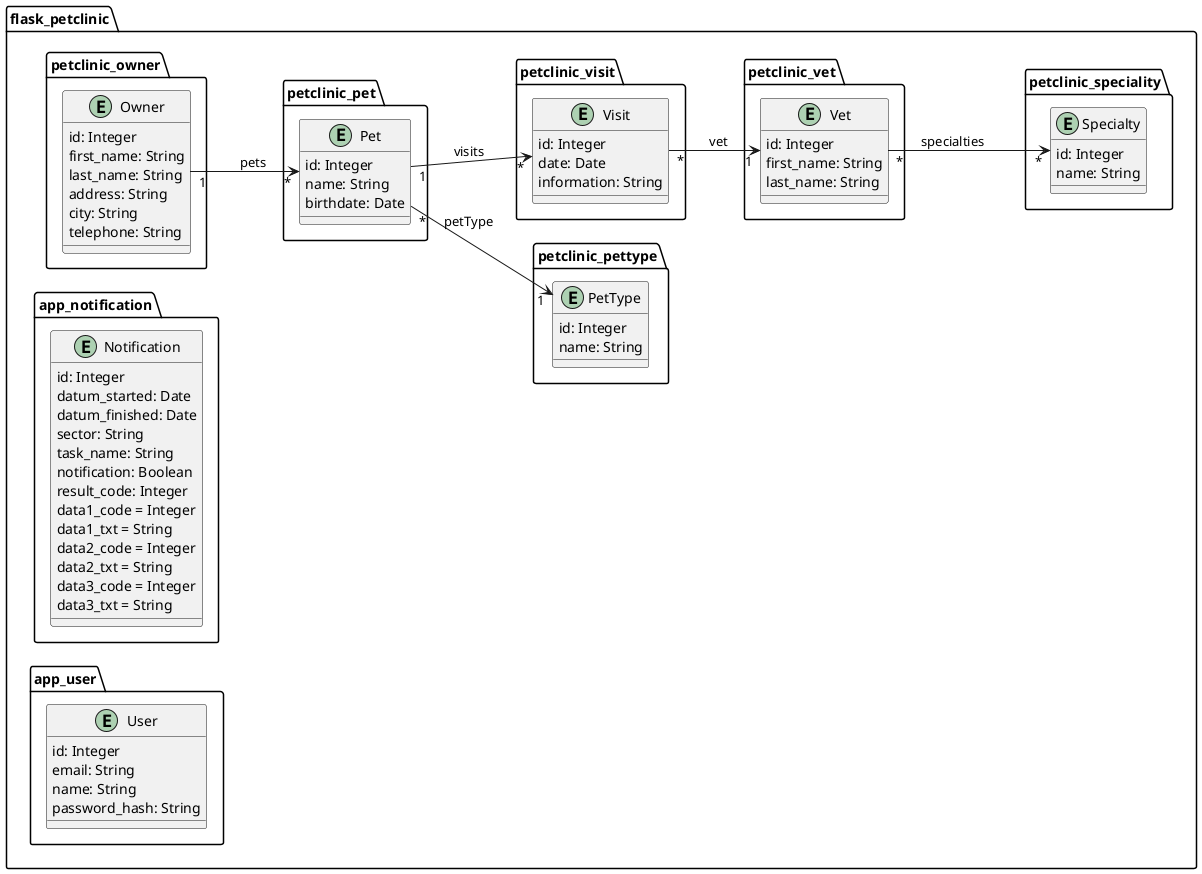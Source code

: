 @startuml
left to right direction

package flask_petclinic {

    package petclinic_owner {

        entity Owner {
            id: Integer
            first_name: String
            last_name: String
            address: String
            city: String
            telephone: String
        }
    }

    package petclinic_pet {

        entity Pet {
            id: Integer
            name: String
            birthdate: Date
        }
    }
    package petclinic_pettype {

        entity PetType {
            id: Integer
            name: String
        }
    }

    package petclinic_visit {

        entity Visit {
            id: Integer
            date: Date
            information: String
        }
    }

    package petclinic_vet {

        entity Vet {
            id: Integer
            first_name: String
            last_name: String
        }
    }

    package petclinic_speciality {

        entity Specialty {
            id: Integer
            name: String
        }

        Owner "1" --> "*"  Pet: pets
        Pet "*" --> "1" PetType: petType
        Pet "1" --> "*" Visit: visits
        Visit "*" --> "1" Vet: vet
        Vet "*" --> "*" Specialty: specialties
    }

    package app_notification {

        entity Notification {
            id: Integer
            datum_started: Date
            datum_finished: Date
            sector: String
            task_name: String
            notification: Boolean
            result_code: Integer
            data1_code = Integer
            data1_txt = String
            data2_code = Integer
            data2_txt = String
            data3_code = Integer
            data3_txt = String
        }
    }

    package app_user {

        entity User {
            id: Integer
            email: String
            name: String
            password_hash: String
        }
    }

}

@enduml
